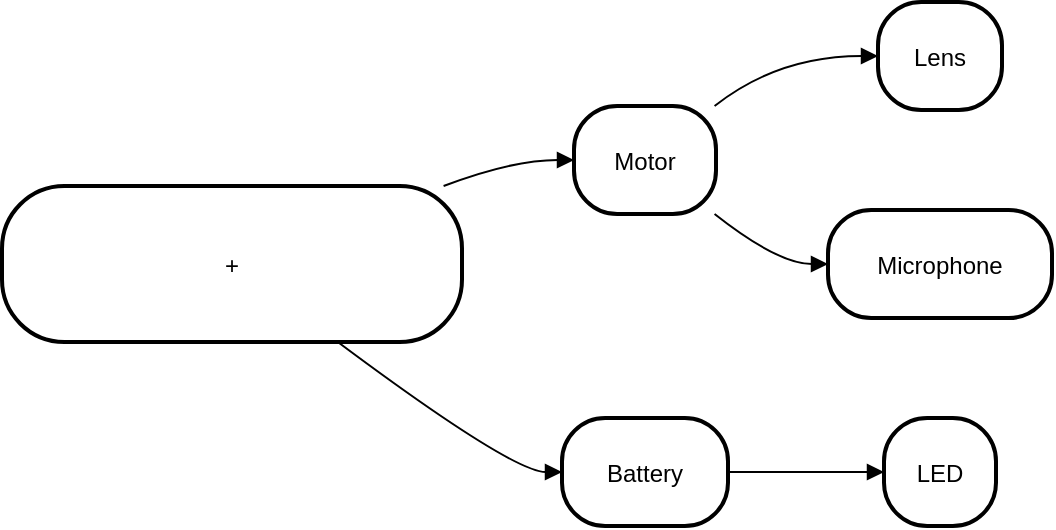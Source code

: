 <mxfile version="26.0.1">
  <diagram name="Page-1" id="2gi7i9bl0aKr8aZs4JPZ">
    <mxGraphModel>
      <root>
        <mxCell id="0" />
        <mxCell id="1" parent="0" />
        <mxCell id="2" value="+" style="rounded=1;arcSize=40;strokeWidth=2" vertex="1" parent="1">
          <mxGeometry x="8" y="100" width="230" height="78" as="geometry" />
        </mxCell>
        <mxCell id="3" value="Motor" style="rounded=1;arcSize=40;strokeWidth=2" vertex="1" parent="1">
          <mxGeometry x="294" y="60" width="71" height="54" as="geometry" />
        </mxCell>
        <mxCell id="4" value="Lens" style="rounded=1;arcSize=40;strokeWidth=2" vertex="1" parent="1">
          <mxGeometry x="446" y="8" width="62" height="54" as="geometry" />
        </mxCell>
        <mxCell id="5" value="Microphone" style="rounded=1;arcSize=40;strokeWidth=2" vertex="1" parent="1">
          <mxGeometry x="421" y="112" width="112" height="54" as="geometry" />
        </mxCell>
        <mxCell id="6" value="Battery" style="rounded=1;arcSize=40;strokeWidth=2" vertex="1" parent="1">
          <mxGeometry x="288" y="216" width="83" height="54" as="geometry" />
        </mxCell>
        <mxCell id="7" value="LED" style="rounded=1;arcSize=40;strokeWidth=2" vertex="1" parent="1">
          <mxGeometry x="449" y="216" width="56" height="54" as="geometry" />
        </mxCell>
        <mxCell id="8" value="" style="curved=1;startArrow=none;endArrow=block;exitX=0.96;exitY=0;entryX=0;entryY=0.5;" edge="1" parent="1" source="2" target="3">
          <mxGeometry relative="1" as="geometry">
            <Array as="points">
              <mxPoint x="263" y="87" />
            </Array>
          </mxGeometry>
        </mxCell>
        <mxCell id="9" value="" style="curved=1;startArrow=none;endArrow=block;exitX=0.99;exitY=0;entryX=0;entryY=0.5;" edge="1" parent="1" source="3" target="4">
          <mxGeometry relative="1" as="geometry">
            <Array as="points">
              <mxPoint x="396" y="35" />
            </Array>
          </mxGeometry>
        </mxCell>
        <mxCell id="10" value="" style="curved=1;startArrow=none;endArrow=block;exitX=0.99;exitY=1;entryX=0;entryY=0.5;" edge="1" parent="1" source="3" target="5">
          <mxGeometry relative="1" as="geometry">
            <Array as="points">
              <mxPoint x="396" y="139" />
            </Array>
          </mxGeometry>
        </mxCell>
        <mxCell id="11" value="" style="curved=1;startArrow=none;endArrow=block;exitX=0.73;exitY=1;entryX=0;entryY=0.5;" edge="1" parent="1" source="2" target="6">
          <mxGeometry relative="1" as="geometry">
            <Array as="points">
              <mxPoint x="263" y="243" />
            </Array>
          </mxGeometry>
        </mxCell>
        <mxCell id="12" value="" style="curved=1;startArrow=none;endArrow=block;exitX=1;exitY=0.5;entryX=0;entryY=0.5;" edge="1" parent="1" source="6" target="7">
          <mxGeometry relative="1" as="geometry">
            <Array as="points" />
          </mxGeometry>
        </mxCell>
      </root>
    </mxGraphModel>
  </diagram>
</mxfile>
